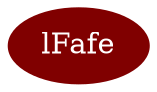 
digraph mainmap2 {graph [bgcolor=transparent];"lFafe" [URL="instancia.php?instancia=lFafe", 
		color ="#800000",
		fontcolor = white,
		style = filled,];
}